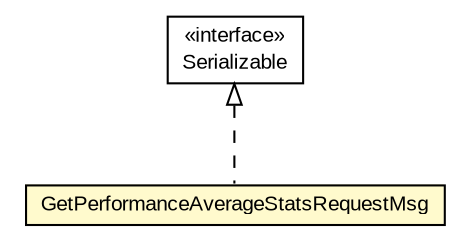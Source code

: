 #!/usr/local/bin/dot
#
# Class diagram 
# Generated by UMLGraph version R5_6-24-gf6e263 (http://www.umlgraph.org/)
#

digraph G {
	edge [fontname="arial",fontsize=10,labelfontname="arial",labelfontsize=10];
	node [fontname="arial",fontsize=10,shape=plaintext];
	nodesep=0.25;
	ranksep=0.5;
	// org.miloss.fgsms.services.interfaces.dataaccessservice.GetPerformanceAverageStatsRequestMsg
	c206727 [label=<<table title="org.miloss.fgsms.services.interfaces.dataaccessservice.GetPerformanceAverageStatsRequestMsg" border="0" cellborder="1" cellspacing="0" cellpadding="2" port="p" bgcolor="lemonChiffon" href="./GetPerformanceAverageStatsRequestMsg.html">
		<tr><td><table border="0" cellspacing="0" cellpadding="1">
<tr><td align="center" balign="center"> GetPerformanceAverageStatsRequestMsg </td></tr>
		</table></td></tr>
		</table>>, URL="./GetPerformanceAverageStatsRequestMsg.html", fontname="arial", fontcolor="black", fontsize=10.0];
	//org.miloss.fgsms.services.interfaces.dataaccessservice.GetPerformanceAverageStatsRequestMsg implements java.io.Serializable
	c207251:p -> c206727:p [dir=back,arrowtail=empty,style=dashed];
	// java.io.Serializable
	c207251 [label=<<table title="java.io.Serializable" border="0" cellborder="1" cellspacing="0" cellpadding="2" port="p" href="http://java.sun.com/j2se/1.4.2/docs/api/java/io/Serializable.html">
		<tr><td><table border="0" cellspacing="0" cellpadding="1">
<tr><td align="center" balign="center"> &#171;interface&#187; </td></tr>
<tr><td align="center" balign="center"> Serializable </td></tr>
		</table></td></tr>
		</table>>, URL="http://java.sun.com/j2se/1.4.2/docs/api/java/io/Serializable.html", fontname="arial", fontcolor="black", fontsize=10.0];
}

